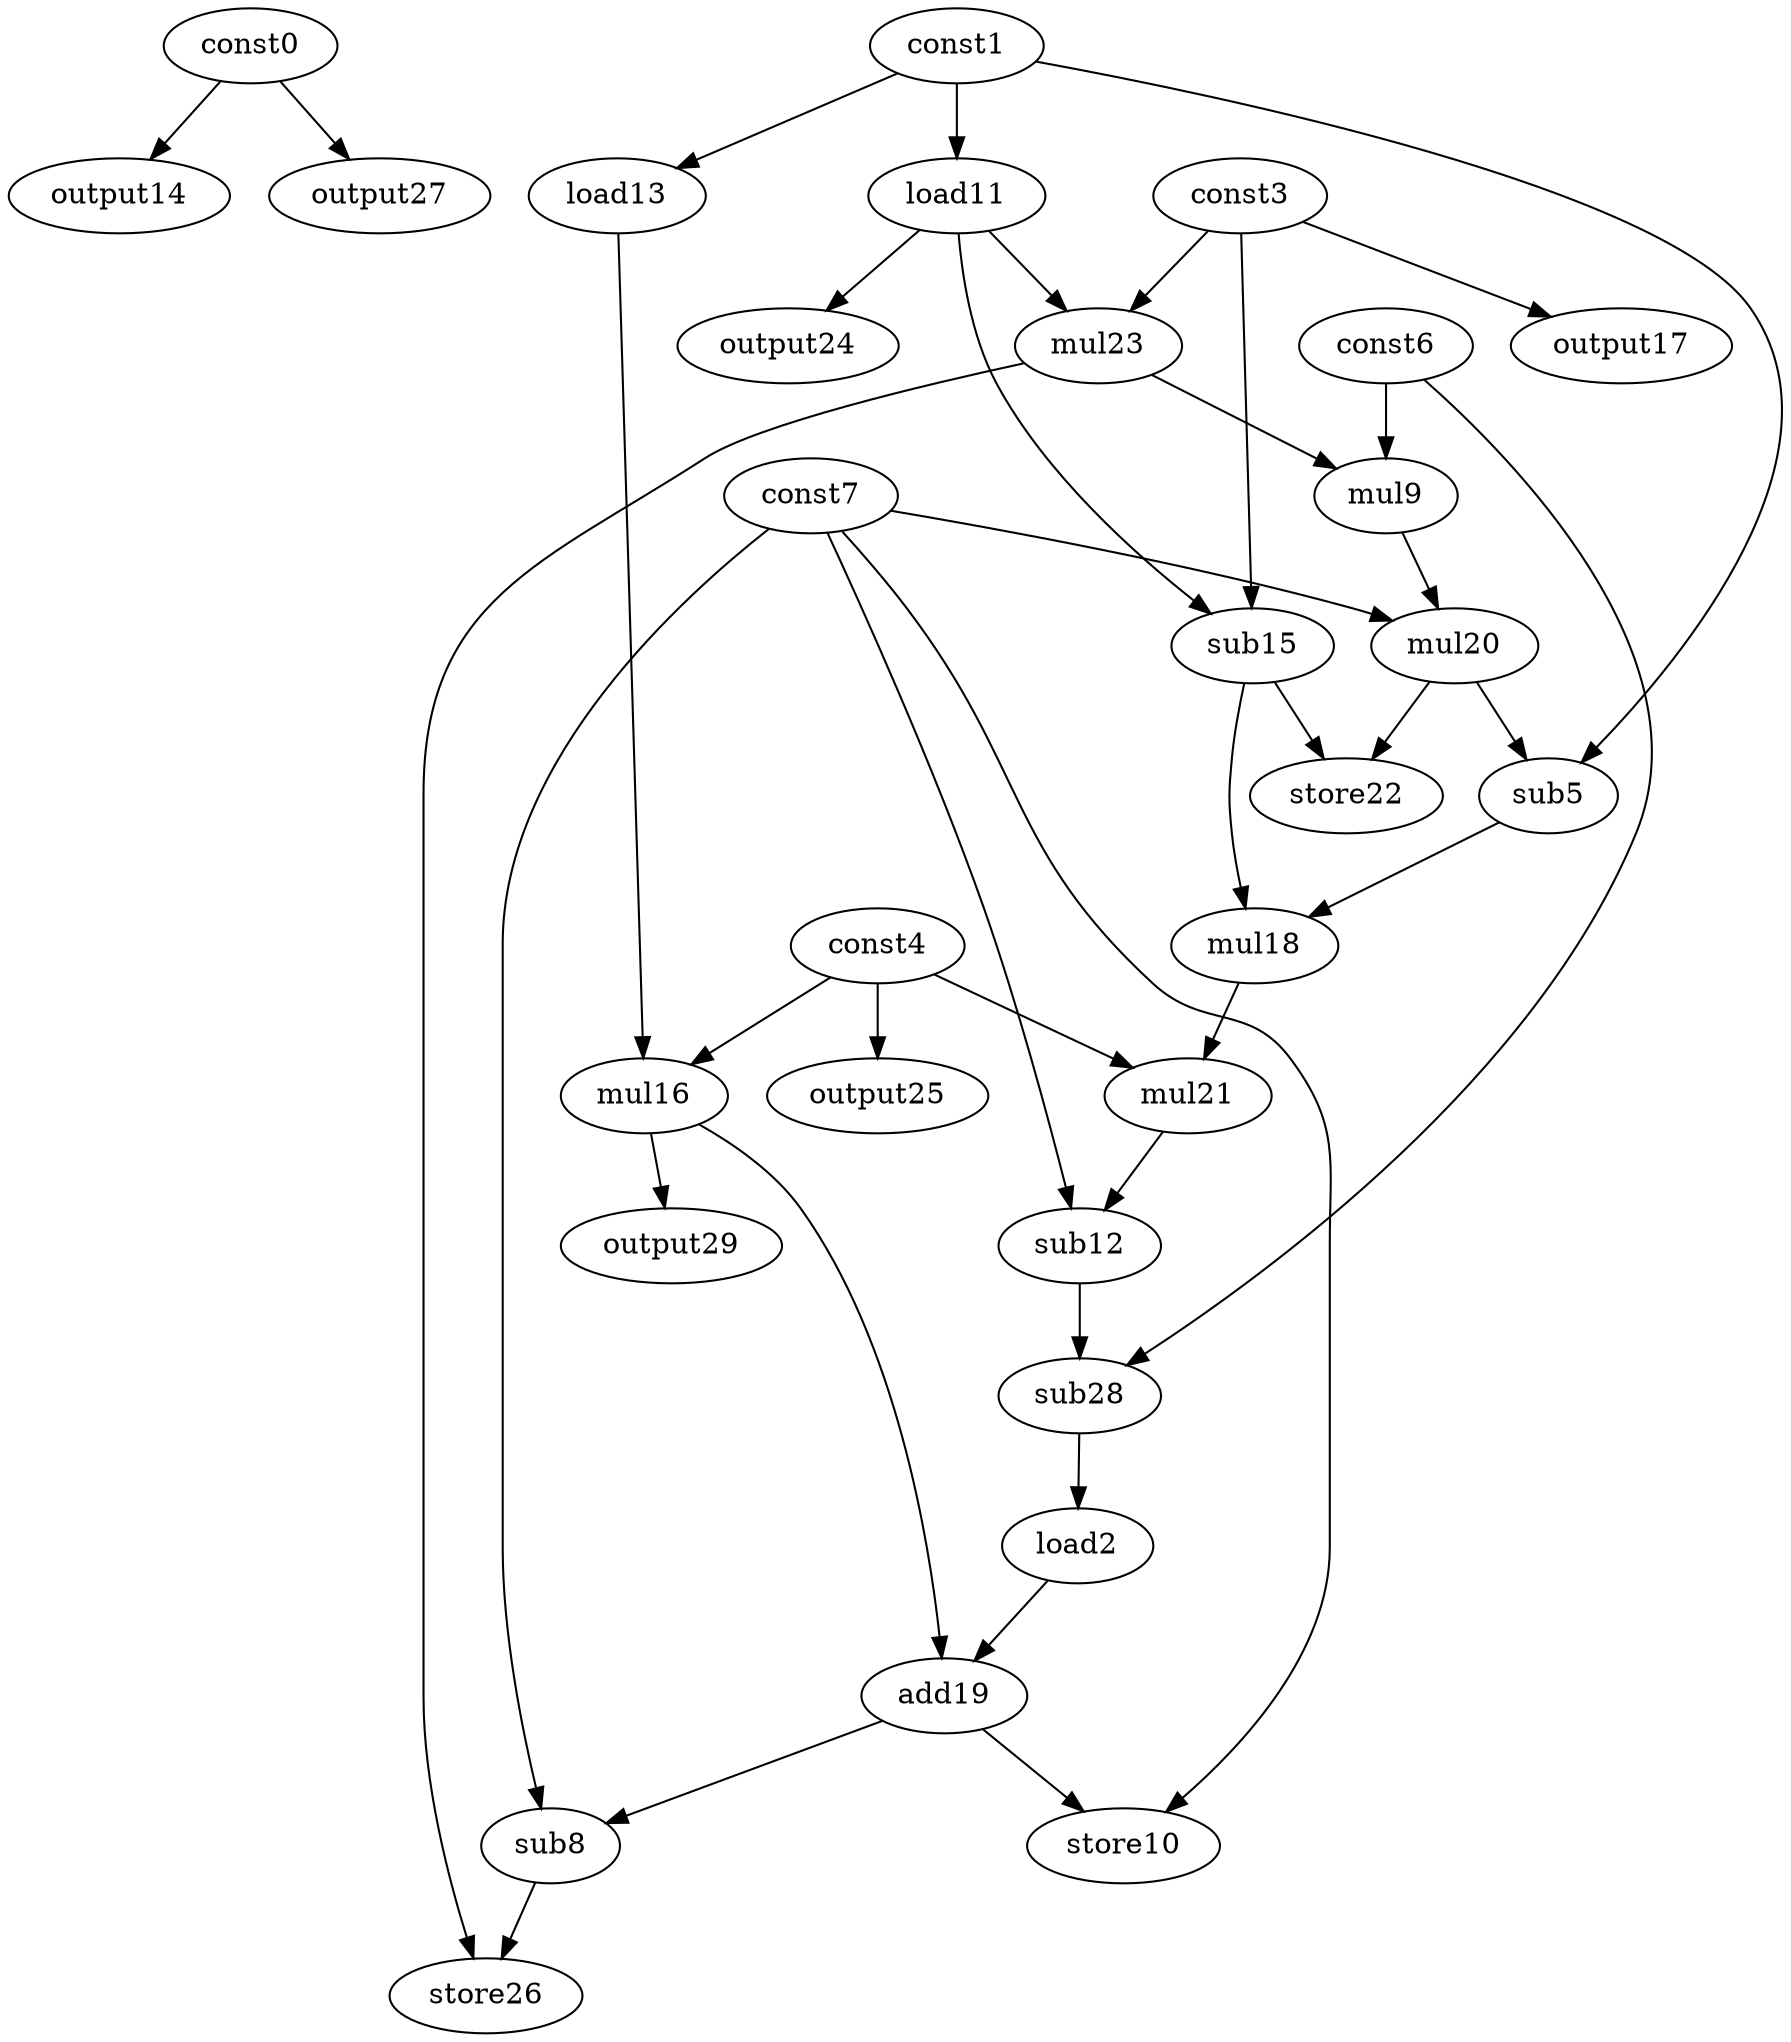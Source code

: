 digraph G { 
const0[opcode=const]; 
const1[opcode=const]; 
load2[opcode=load]; 
const3[opcode=const]; 
const4[opcode=const]; 
sub5[opcode=sub]; 
const6[opcode=const]; 
const7[opcode=const]; 
sub8[opcode=sub]; 
mul9[opcode=mul]; 
store10[opcode=store]; 
load11[opcode=load]; 
sub12[opcode=sub]; 
load13[opcode=load]; 
output14[opcode=output]; 
sub15[opcode=sub]; 
mul16[opcode=mul]; 
output17[opcode=output]; 
mul18[opcode=mul]; 
add19[opcode=add]; 
mul20[opcode=mul]; 
mul21[opcode=mul]; 
store22[opcode=store]; 
mul23[opcode=mul]; 
output24[opcode=output]; 
output25[opcode=output]; 
store26[opcode=store]; 
output27[opcode=output]; 
sub28[opcode=sub]; 
output29[opcode=output]; 
const1->load11[operand=0];
const1->load13[operand=0];
const0->output14[operand=0];
const3->output17[operand=0];
const4->output25[operand=0];
const0->output27[operand=0];
const3->sub15[operand=0];
load11->sub15[operand=1];
const4->mul16[operand=0];
load13->mul16[operand=1];
const3->mul23[operand=0];
load11->mul23[operand=1];
load11->output24[operand=0];
const6->mul9[operand=0];
mul23->mul9[operand=1];
mul16->output29[operand=0];
mul9->mul20[operand=0];
const7->mul20[operand=1];
const1->sub5[operand=0];
mul20->sub5[operand=1];
mul20->store22[operand=0];
sub15->store22[operand=1];
sub5->mul18[operand=0];
sub15->mul18[operand=1];
mul18->mul21[operand=0];
const4->mul21[operand=1];
mul21->sub12[operand=0];
const7->sub12[operand=1];
sub12->sub28[operand=0];
const6->sub28[operand=1];
sub28->load2[operand=0];
mul16->add19[operand=0];
load2->add19[operand=1];
add19->sub8[operand=0];
const7->sub8[operand=1];
add19->store10[operand=0];
const7->store10[operand=1];
sub8->store26[operand=0];
mul23->store26[operand=1];
}
